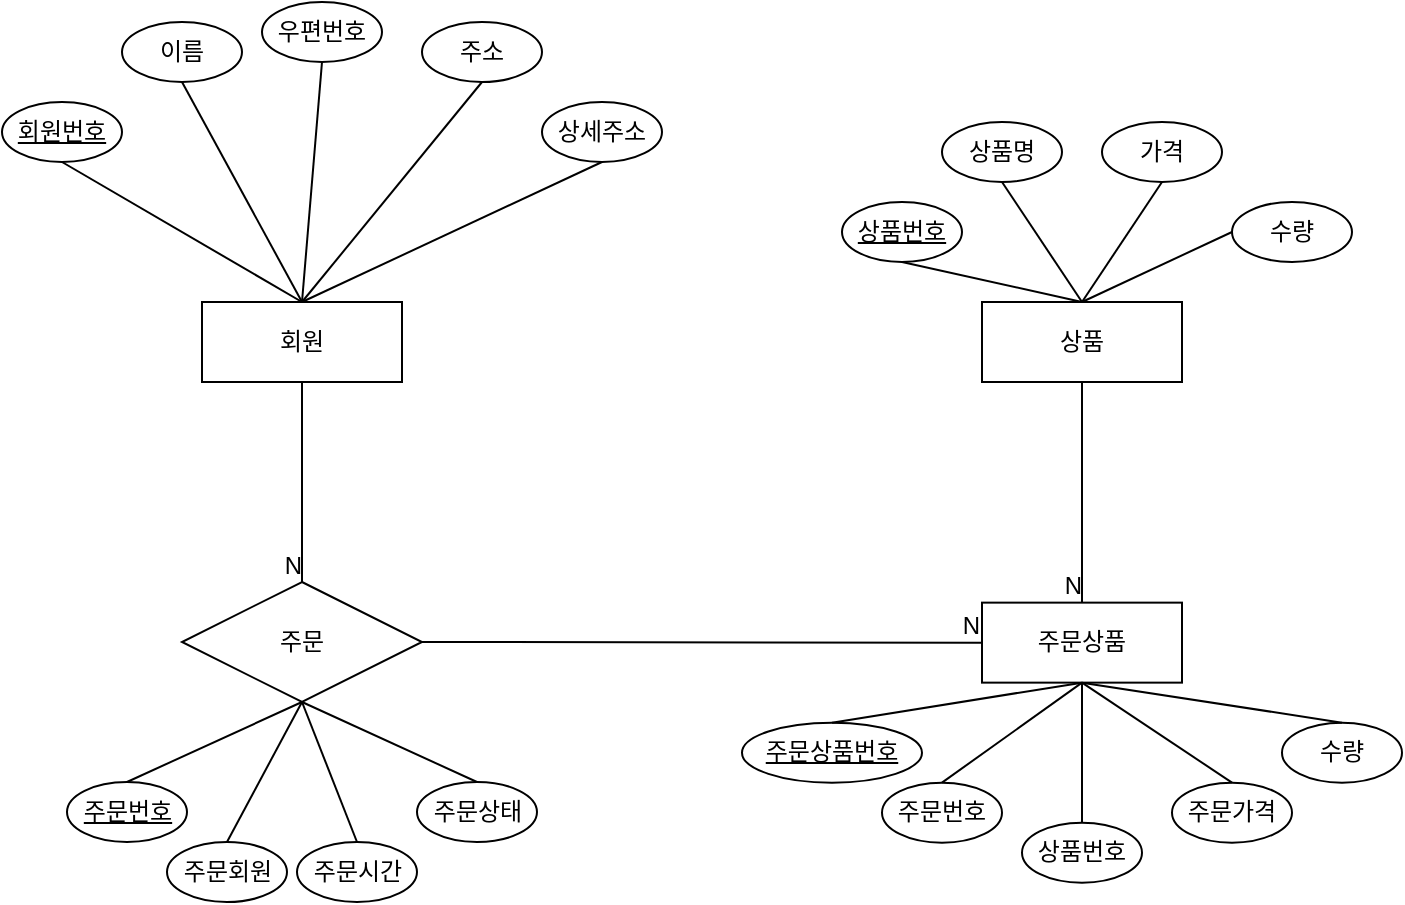 <mxfile>
    <diagram id="SH-oLWtANAvPL6EuLL-z" name="개념적 설계">
        <mxGraphModel dx="730" dy="625" grid="1" gridSize="10" guides="1" tooltips="1" connect="1" arrows="1" fold="1" page="1" pageScale="1" pageWidth="850" pageHeight="1100" math="0" shadow="0">
            <root>
                <mxCell id="0"/>
                <mxCell id="1" parent="0"/>
                <mxCell id="2" value="상품" style="whiteSpace=wrap;html=1;align=center;" vertex="1" parent="1">
                    <mxGeometry x="510" y="220" width="100" height="40" as="geometry"/>
                </mxCell>
                <mxCell id="3" value="회원" style="whiteSpace=wrap;html=1;align=center;" vertex="1" parent="1">
                    <mxGeometry x="120" y="220" width="100" height="40" as="geometry"/>
                </mxCell>
                <mxCell id="4" value="회원번호" style="ellipse;whiteSpace=wrap;html=1;align=center;fontStyle=4;" vertex="1" parent="1">
                    <mxGeometry x="20" y="120" width="60" height="30" as="geometry"/>
                </mxCell>
                <mxCell id="5" value="" style="endArrow=none;html=1;rounded=0;exitX=0.5;exitY=1;exitDx=0;exitDy=0;entryX=0.5;entryY=0;entryDx=0;entryDy=0;" edge="1" parent="1" source="4" target="3">
                    <mxGeometry relative="1" as="geometry">
                        <mxPoint x="290" y="520" as="sourcePoint"/>
                        <mxPoint x="450" y="520" as="targetPoint"/>
                    </mxGeometry>
                </mxCell>
                <mxCell id="9" value="우편번호" style="ellipse;whiteSpace=wrap;html=1;align=center;" vertex="1" parent="1">
                    <mxGeometry x="150" y="70" width="60" height="30" as="geometry"/>
                </mxCell>
                <mxCell id="10" value="이름" style="ellipse;whiteSpace=wrap;html=1;align=center;" vertex="1" parent="1">
                    <mxGeometry x="80" y="80" width="60" height="30" as="geometry"/>
                </mxCell>
                <mxCell id="11" value="주소" style="ellipse;whiteSpace=wrap;html=1;align=center;" vertex="1" parent="1">
                    <mxGeometry x="230" y="80" width="60" height="30" as="geometry"/>
                </mxCell>
                <mxCell id="13" style="edgeStyle=none;html=1;exitX=0.5;exitY=0;exitDx=0;exitDy=0;exitPerimeter=0;entryX=0.5;entryY=0;entryDx=0;entryDy=0;" edge="1" parent="1" source="12" target="12">
                    <mxGeometry relative="1" as="geometry">
                        <mxPoint x="270" y="310" as="targetPoint"/>
                    </mxGeometry>
                </mxCell>
                <mxCell id="12" value="상세주소" style="ellipse;whiteSpace=wrap;html=1;align=center;" vertex="1" parent="1">
                    <mxGeometry x="290" y="120" width="60" height="30" as="geometry"/>
                </mxCell>
                <mxCell id="14" value="" style="endArrow=none;html=1;rounded=0;exitX=0.5;exitY=1;exitDx=0;exitDy=0;entryX=0.5;entryY=0;entryDx=0;entryDy=0;" edge="1" parent="1" source="9" target="3">
                    <mxGeometry relative="1" as="geometry">
                        <mxPoint x="100" y="410" as="sourcePoint"/>
                        <mxPoint x="260" y="410" as="targetPoint"/>
                    </mxGeometry>
                </mxCell>
                <mxCell id="15" value="" style="endArrow=none;html=1;rounded=0;exitX=0.5;exitY=1;exitDx=0;exitDy=0;entryX=0.5;entryY=0;entryDx=0;entryDy=0;" edge="1" parent="1" source="11" target="3">
                    <mxGeometry relative="1" as="geometry">
                        <mxPoint x="110" y="420" as="sourcePoint"/>
                        <mxPoint x="270" y="420" as="targetPoint"/>
                    </mxGeometry>
                </mxCell>
                <mxCell id="16" value="" style="endArrow=none;html=1;rounded=0;exitX=0.5;exitY=1;exitDx=0;exitDy=0;entryX=0.5;entryY=0;entryDx=0;entryDy=0;" edge="1" parent="1" source="12" target="3">
                    <mxGeometry relative="1" as="geometry">
                        <mxPoint x="120" y="430" as="sourcePoint"/>
                        <mxPoint x="180" y="280" as="targetPoint"/>
                    </mxGeometry>
                </mxCell>
                <mxCell id="17" value="" style="endArrow=none;html=1;rounded=0;exitX=0.5;exitY=1;exitDx=0;exitDy=0;entryX=0.5;entryY=0;entryDx=0;entryDy=0;" edge="1" parent="1" source="10" target="3">
                    <mxGeometry relative="1" as="geometry">
                        <mxPoint x="130" y="440" as="sourcePoint"/>
                        <mxPoint x="290" y="440" as="targetPoint"/>
                    </mxGeometry>
                </mxCell>
                <mxCell id="18" value="상품번호" style="ellipse;whiteSpace=wrap;html=1;align=center;fontStyle=4;" vertex="1" parent="1">
                    <mxGeometry x="440" y="170" width="60" height="30" as="geometry"/>
                </mxCell>
                <mxCell id="19" value="상품명" style="ellipse;whiteSpace=wrap;html=1;align=center;" vertex="1" parent="1">
                    <mxGeometry x="490" y="130" width="60" height="30" as="geometry"/>
                </mxCell>
                <mxCell id="20" value="가격" style="ellipse;whiteSpace=wrap;html=1;align=center;" vertex="1" parent="1">
                    <mxGeometry x="570" y="130" width="60" height="30" as="geometry"/>
                </mxCell>
                <mxCell id="21" value="수량" style="ellipse;whiteSpace=wrap;html=1;align=center;" vertex="1" parent="1">
                    <mxGeometry x="635" y="170" width="60" height="30" as="geometry"/>
                </mxCell>
                <mxCell id="23" value="" style="endArrow=none;html=1;rounded=0;exitX=0.5;exitY=1;exitDx=0;exitDy=0;entryX=0.5;entryY=0;entryDx=0;entryDy=0;" edge="1" parent="1" source="18" target="2">
                    <mxGeometry relative="1" as="geometry">
                        <mxPoint x="355" y="410" as="sourcePoint"/>
                        <mxPoint x="540" y="200" as="targetPoint"/>
                    </mxGeometry>
                </mxCell>
                <mxCell id="24" value="" style="endArrow=none;html=1;rounded=0;exitX=0.5;exitY=1;exitDx=0;exitDy=0;entryX=0.5;entryY=0;entryDx=0;entryDy=0;" edge="1" parent="1" source="19" target="2">
                    <mxGeometry relative="1" as="geometry">
                        <mxPoint x="365" y="420" as="sourcePoint"/>
                        <mxPoint x="540" y="200" as="targetPoint"/>
                    </mxGeometry>
                </mxCell>
                <mxCell id="25" value="" style="endArrow=none;html=1;rounded=0;exitX=0.5;exitY=1;exitDx=0;exitDy=0;entryX=0.5;entryY=0;entryDx=0;entryDy=0;" edge="1" parent="1" source="20" target="2">
                    <mxGeometry relative="1" as="geometry">
                        <mxPoint x="375" y="430" as="sourcePoint"/>
                        <mxPoint x="540" y="200" as="targetPoint"/>
                    </mxGeometry>
                </mxCell>
                <mxCell id="26" value="" style="endArrow=none;html=1;rounded=0;exitX=0;exitY=0.5;exitDx=0;exitDy=0;entryX=0.5;entryY=0;entryDx=0;entryDy=0;" edge="1" parent="1" source="21" target="2">
                    <mxGeometry relative="1" as="geometry">
                        <mxPoint x="715" y="190" as="sourcePoint"/>
                        <mxPoint x="540" y="200" as="targetPoint"/>
                    </mxGeometry>
                </mxCell>
                <mxCell id="27" value="주문" style="shape=rhombus;perimeter=rhombusPerimeter;whiteSpace=wrap;html=1;align=center;" vertex="1" parent="1">
                    <mxGeometry x="110" y="360" width="120" height="60" as="geometry"/>
                </mxCell>
                <mxCell id="28" value="주문상품" style="whiteSpace=wrap;html=1;align=center;" vertex="1" parent="1">
                    <mxGeometry x="510" y="370.32" width="100" height="40" as="geometry"/>
                </mxCell>
                <mxCell id="29" value="주문상품번호" style="ellipse;whiteSpace=wrap;html=1;align=center;fontStyle=4;" vertex="1" parent="1">
                    <mxGeometry x="390" y="430.32" width="90" height="30" as="geometry"/>
                </mxCell>
                <mxCell id="31" value="주문가격" style="ellipse;whiteSpace=wrap;html=1;align=center;" vertex="1" parent="1">
                    <mxGeometry x="605" y="460.32" width="60" height="30" as="geometry"/>
                </mxCell>
                <mxCell id="32" value="수량" style="ellipse;whiteSpace=wrap;html=1;align=center;" vertex="1" parent="1">
                    <mxGeometry x="660" y="430.32" width="60" height="30" as="geometry"/>
                </mxCell>
                <mxCell id="33" value="상품번호" style="ellipse;whiteSpace=wrap;html=1;align=center;" vertex="1" parent="1">
                    <mxGeometry x="530" y="480.32" width="60" height="30" as="geometry"/>
                </mxCell>
                <mxCell id="34" value="주문번호" style="ellipse;whiteSpace=wrap;html=1;align=center;" vertex="1" parent="1">
                    <mxGeometry x="460" y="460.32" width="60" height="30" as="geometry"/>
                </mxCell>
                <mxCell id="35" value="" style="endArrow=none;html=1;rounded=0;exitX=0.5;exitY=0;exitDx=0;exitDy=0;entryX=0.5;entryY=1;entryDx=0;entryDy=0;" edge="1" parent="1" source="32" target="28">
                    <mxGeometry relative="1" as="geometry">
                        <mxPoint x="400" y="300.32" as="sourcePoint"/>
                        <mxPoint x="560" y="300.32" as="targetPoint"/>
                    </mxGeometry>
                </mxCell>
                <mxCell id="36" value="" style="endArrow=none;html=1;rounded=0;exitX=0.5;exitY=0;exitDx=0;exitDy=0;entryX=0.5;entryY=1;entryDx=0;entryDy=0;" edge="1" parent="1" source="31" target="28">
                    <mxGeometry relative="1" as="geometry">
                        <mxPoint x="410" y="310.32" as="sourcePoint"/>
                        <mxPoint x="570" y="310.32" as="targetPoint"/>
                    </mxGeometry>
                </mxCell>
                <mxCell id="37" value="" style="endArrow=none;html=1;rounded=0;exitX=0.5;exitY=0;exitDx=0;exitDy=0;entryX=0.5;entryY=1;entryDx=0;entryDy=0;" edge="1" parent="1" source="34" target="28">
                    <mxGeometry relative="1" as="geometry">
                        <mxPoint x="420" y="320.32" as="sourcePoint"/>
                        <mxPoint x="580" y="320.32" as="targetPoint"/>
                    </mxGeometry>
                </mxCell>
                <mxCell id="38" value="" style="endArrow=none;html=1;rounded=0;exitX=0.5;exitY=0;exitDx=0;exitDy=0;entryX=0.5;entryY=1;entryDx=0;entryDy=0;" edge="1" parent="1" source="29" target="28">
                    <mxGeometry relative="1" as="geometry">
                        <mxPoint x="430" y="330.32" as="sourcePoint"/>
                        <mxPoint x="590" y="330.32" as="targetPoint"/>
                    </mxGeometry>
                </mxCell>
                <mxCell id="39" value="" style="endArrow=none;html=1;rounded=0;exitX=0.5;exitY=1;exitDx=0;exitDy=0;entryX=0.5;entryY=0;entryDx=0;entryDy=0;" edge="1" parent="1" source="28" target="33">
                    <mxGeometry relative="1" as="geometry">
                        <mxPoint x="440" y="340.32" as="sourcePoint"/>
                        <mxPoint x="600" y="340.32" as="targetPoint"/>
                    </mxGeometry>
                </mxCell>
                <mxCell id="44" value="" style="endArrow=none;html=1;rounded=0;entryX=0.5;entryY=0;entryDx=0;entryDy=0;exitX=0.5;exitY=1;exitDx=0;exitDy=0;" edge="1" parent="1" source="2" target="28">
                    <mxGeometry relative="1" as="geometry">
                        <mxPoint x="500" y="230" as="sourcePoint"/>
                        <mxPoint x="480" y="300" as="targetPoint"/>
                    </mxGeometry>
                </mxCell>
                <mxCell id="45" value="N" style="resizable=0;html=1;align=right;verticalAlign=bottom;" connectable="0" vertex="1" parent="44">
                    <mxGeometry x="1" relative="1" as="geometry">
                        <mxPoint as="offset"/>
                    </mxGeometry>
                </mxCell>
                <mxCell id="46" value="" style="endArrow=none;html=1;rounded=0;exitX=0.5;exitY=1;exitDx=0;exitDy=0;entryX=0.5;entryY=0;entryDx=0;entryDy=0;" edge="1" parent="1" source="3" target="27">
                    <mxGeometry relative="1" as="geometry">
                        <mxPoint x="280" y="300" as="sourcePoint"/>
                        <mxPoint x="440" y="300" as="targetPoint"/>
                    </mxGeometry>
                </mxCell>
                <mxCell id="47" value="N" style="resizable=0;html=1;align=right;verticalAlign=bottom;" connectable="0" vertex="1" parent="46">
                    <mxGeometry x="1" relative="1" as="geometry"/>
                </mxCell>
                <mxCell id="48" value="" style="endArrow=none;html=1;rounded=0;exitX=1;exitY=0.5;exitDx=0;exitDy=0;entryX=0;entryY=0.5;entryDx=0;entryDy=0;" edge="1" parent="1" source="27" target="28">
                    <mxGeometry relative="1" as="geometry">
                        <mxPoint x="280" y="300" as="sourcePoint"/>
                        <mxPoint x="440" y="300" as="targetPoint"/>
                    </mxGeometry>
                </mxCell>
                <mxCell id="49" value="N" style="resizable=0;html=1;align=right;verticalAlign=bottom;" connectable="0" vertex="1" parent="48">
                    <mxGeometry x="1" relative="1" as="geometry"/>
                </mxCell>
                <mxCell id="50" value="주문번호" style="ellipse;whiteSpace=wrap;html=1;align=center;fontStyle=4;" vertex="1" parent="1">
                    <mxGeometry x="52.5" y="460" width="60" height="30" as="geometry"/>
                </mxCell>
                <mxCell id="51" value="주문회원" style="ellipse;whiteSpace=wrap;html=1;align=center;" vertex="1" parent="1">
                    <mxGeometry x="102.5" y="490" width="60" height="30" as="geometry"/>
                </mxCell>
                <mxCell id="52" value="주문상태" style="ellipse;whiteSpace=wrap;html=1;align=center;" vertex="1" parent="1">
                    <mxGeometry x="227.5" y="460" width="60" height="30" as="geometry"/>
                </mxCell>
                <mxCell id="53" value="주문시간" style="ellipse;whiteSpace=wrap;html=1;align=center;" vertex="1" parent="1">
                    <mxGeometry x="167.5" y="490" width="60" height="30" as="geometry"/>
                </mxCell>
                <mxCell id="54" value="" style="endArrow=none;html=1;rounded=0;exitX=0.5;exitY=0;exitDx=0;exitDy=0;entryX=0.5;entryY=1;entryDx=0;entryDy=0;" edge="1" parent="1" source="50" target="27">
                    <mxGeometry relative="1" as="geometry">
                        <mxPoint x="20" y="410" as="sourcePoint"/>
                        <mxPoint x="180" y="410" as="targetPoint"/>
                    </mxGeometry>
                </mxCell>
                <mxCell id="55" value="" style="endArrow=none;html=1;rounded=0;exitX=0.5;exitY=0;exitDx=0;exitDy=0;entryX=0.5;entryY=1;entryDx=0;entryDy=0;" edge="1" parent="1" source="51" target="27">
                    <mxGeometry relative="1" as="geometry">
                        <mxPoint x="30" y="420" as="sourcePoint"/>
                        <mxPoint x="190" y="420" as="targetPoint"/>
                    </mxGeometry>
                </mxCell>
                <mxCell id="56" value="" style="endArrow=none;html=1;rounded=0;exitX=0.5;exitY=0;exitDx=0;exitDy=0;entryX=0.5;entryY=1;entryDx=0;entryDy=0;" edge="1" parent="1" source="53" target="27">
                    <mxGeometry relative="1" as="geometry">
                        <mxPoint x="40" y="430" as="sourcePoint"/>
                        <mxPoint x="200" y="430" as="targetPoint"/>
                    </mxGeometry>
                </mxCell>
                <mxCell id="57" value="" style="endArrow=none;html=1;rounded=0;exitX=0.5;exitY=0;exitDx=0;exitDy=0;entryX=0.5;entryY=1;entryDx=0;entryDy=0;" edge="1" parent="1" source="52" target="27">
                    <mxGeometry relative="1" as="geometry">
                        <mxPoint x="50" y="440" as="sourcePoint"/>
                        <mxPoint x="210" y="440" as="targetPoint"/>
                    </mxGeometry>
                </mxCell>
            </root>
        </mxGraphModel>
    </diagram>
    <diagram id="p8UtLoMXl50LW5CKFdq5" name="논리적 설계">
        <mxGraphModel dx="730" dy="625" grid="1" gridSize="10" guides="1" tooltips="1" connect="1" arrows="1" fold="1" page="1" pageScale="1" pageWidth="850" pageHeight="1100" math="0" shadow="0">
            <root>
                <mxCell id="0"/>
                <mxCell id="1" parent="0"/>
                <mxCell id="zC8h3r3PFrxerXZhN_h5-1" value="회원" style="shape=table;startSize=30;container=1;collapsible=1;childLayout=tableLayout;fixedRows=1;rowLines=0;fontStyle=1;align=center;resizeLast=1;" vertex="1" parent="1">
                    <mxGeometry x="40" y="60" width="180" height="180" as="geometry"/>
                </mxCell>
                <mxCell id="zC8h3r3PFrxerXZhN_h5-2" value="" style="shape=tableRow;horizontal=0;startSize=0;swimlaneHead=0;swimlaneBody=0;fillColor=none;collapsible=0;dropTarget=0;points=[[0,0.5],[1,0.5]];portConstraint=eastwest;top=0;left=0;right=0;bottom=0;" vertex="1" parent="zC8h3r3PFrxerXZhN_h5-1">
                    <mxGeometry y="30" width="180" height="30" as="geometry"/>
                </mxCell>
                <mxCell id="zC8h3r3PFrxerXZhN_h5-3" value="PK" style="shape=partialRectangle;connectable=0;fillColor=none;top=0;left=0;bottom=0;right=0;fontStyle=1;overflow=hidden;" vertex="1" parent="zC8h3r3PFrxerXZhN_h5-2">
                    <mxGeometry width="60" height="30" as="geometry">
                        <mxRectangle width="60" height="30" as="alternateBounds"/>
                    </mxGeometry>
                </mxCell>
                <mxCell id="zC8h3r3PFrxerXZhN_h5-4" value="회원번호" style="shape=partialRectangle;connectable=0;fillColor=none;top=0;left=0;bottom=0;right=0;align=left;spacingLeft=6;fontStyle=5;overflow=hidden;" vertex="1" parent="zC8h3r3PFrxerXZhN_h5-2">
                    <mxGeometry x="60" width="120" height="30" as="geometry">
                        <mxRectangle width="120" height="30" as="alternateBounds"/>
                    </mxGeometry>
                </mxCell>
                <mxCell id="zC8h3r3PFrxerXZhN_h5-8" value="" style="shape=tableRow;horizontal=0;startSize=0;swimlaneHead=0;swimlaneBody=0;fillColor=none;collapsible=0;dropTarget=0;points=[[0,0.5],[1,0.5]];portConstraint=eastwest;top=0;left=0;right=0;bottom=0;" vertex="1" parent="zC8h3r3PFrxerXZhN_h5-1">
                    <mxGeometry y="60" width="180" height="30" as="geometry"/>
                </mxCell>
                <mxCell id="zC8h3r3PFrxerXZhN_h5-9" value="" style="shape=partialRectangle;connectable=0;fillColor=none;top=0;left=0;bottom=0;right=0;editable=1;overflow=hidden;" vertex="1" parent="zC8h3r3PFrxerXZhN_h5-8">
                    <mxGeometry width="60" height="30" as="geometry">
                        <mxRectangle width="60" height="30" as="alternateBounds"/>
                    </mxGeometry>
                </mxCell>
                <mxCell id="zC8h3r3PFrxerXZhN_h5-10" value="이름" style="shape=partialRectangle;connectable=0;fillColor=none;top=0;left=0;bottom=0;right=0;align=left;spacingLeft=6;overflow=hidden;" vertex="1" parent="zC8h3r3PFrxerXZhN_h5-8">
                    <mxGeometry x="60" width="120" height="30" as="geometry">
                        <mxRectangle width="120" height="30" as="alternateBounds"/>
                    </mxGeometry>
                </mxCell>
                <mxCell id="zC8h3r3PFrxerXZhN_h5-11" value="" style="shape=tableRow;horizontal=0;startSize=0;swimlaneHead=0;swimlaneBody=0;fillColor=none;collapsible=0;dropTarget=0;points=[[0,0.5],[1,0.5]];portConstraint=eastwest;top=0;left=0;right=0;bottom=0;" vertex="1" parent="zC8h3r3PFrxerXZhN_h5-1">
                    <mxGeometry y="90" width="180" height="30" as="geometry"/>
                </mxCell>
                <mxCell id="zC8h3r3PFrxerXZhN_h5-12" value="" style="shape=partialRectangle;connectable=0;fillColor=none;top=0;left=0;bottom=0;right=0;editable=1;overflow=hidden;" vertex="1" parent="zC8h3r3PFrxerXZhN_h5-11">
                    <mxGeometry width="60" height="30" as="geometry">
                        <mxRectangle width="60" height="30" as="alternateBounds"/>
                    </mxGeometry>
                </mxCell>
                <mxCell id="zC8h3r3PFrxerXZhN_h5-13" value="우편번호" style="shape=partialRectangle;connectable=0;fillColor=none;top=0;left=0;bottom=0;right=0;align=left;spacingLeft=6;overflow=hidden;" vertex="1" parent="zC8h3r3PFrxerXZhN_h5-11">
                    <mxGeometry x="60" width="120" height="30" as="geometry">
                        <mxRectangle width="120" height="30" as="alternateBounds"/>
                    </mxGeometry>
                </mxCell>
                <mxCell id="zC8h3r3PFrxerXZhN_h5-14" value="" style="shape=tableRow;horizontal=0;startSize=0;swimlaneHead=0;swimlaneBody=0;fillColor=none;collapsible=0;dropTarget=0;points=[[0,0.5],[1,0.5]];portConstraint=eastwest;top=0;left=0;right=0;bottom=0;" vertex="1" parent="zC8h3r3PFrxerXZhN_h5-1">
                    <mxGeometry y="120" width="180" height="30" as="geometry"/>
                </mxCell>
                <mxCell id="zC8h3r3PFrxerXZhN_h5-15" value="" style="shape=partialRectangle;connectable=0;fillColor=none;top=0;left=0;bottom=0;right=0;editable=1;overflow=hidden;" vertex="1" parent="zC8h3r3PFrxerXZhN_h5-14">
                    <mxGeometry width="60" height="30" as="geometry">
                        <mxRectangle width="60" height="30" as="alternateBounds"/>
                    </mxGeometry>
                </mxCell>
                <mxCell id="zC8h3r3PFrxerXZhN_h5-16" value="주소" style="shape=partialRectangle;connectable=0;fillColor=none;top=0;left=0;bottom=0;right=0;align=left;spacingLeft=6;overflow=hidden;" vertex="1" parent="zC8h3r3PFrxerXZhN_h5-14">
                    <mxGeometry x="60" width="120" height="30" as="geometry">
                        <mxRectangle width="120" height="30" as="alternateBounds"/>
                    </mxGeometry>
                </mxCell>
                <mxCell id="zC8h3r3PFrxerXZhN_h5-17" value="" style="shape=tableRow;horizontal=0;startSize=0;swimlaneHead=0;swimlaneBody=0;fillColor=none;collapsible=0;dropTarget=0;points=[[0,0.5],[1,0.5]];portConstraint=eastwest;top=0;left=0;right=0;bottom=0;" vertex="1" parent="zC8h3r3PFrxerXZhN_h5-1">
                    <mxGeometry y="150" width="180" height="30" as="geometry"/>
                </mxCell>
                <mxCell id="zC8h3r3PFrxerXZhN_h5-18" value="" style="shape=partialRectangle;connectable=0;fillColor=none;top=0;left=0;bottom=0;right=0;editable=1;overflow=hidden;" vertex="1" parent="zC8h3r3PFrxerXZhN_h5-17">
                    <mxGeometry width="60" height="30" as="geometry">
                        <mxRectangle width="60" height="30" as="alternateBounds"/>
                    </mxGeometry>
                </mxCell>
                <mxCell id="zC8h3r3PFrxerXZhN_h5-19" value="상세주소" style="shape=partialRectangle;connectable=0;fillColor=none;top=0;left=0;bottom=0;right=0;align=left;spacingLeft=6;overflow=hidden;" vertex="1" parent="zC8h3r3PFrxerXZhN_h5-17">
                    <mxGeometry x="60" width="120" height="30" as="geometry">
                        <mxRectangle width="120" height="30" as="alternateBounds"/>
                    </mxGeometry>
                </mxCell>
                <mxCell id="zC8h3r3PFrxerXZhN_h5-33" value="주문" style="shape=table;startSize=30;container=1;collapsible=1;childLayout=tableLayout;fixedRows=1;rowLines=0;fontStyle=1;align=center;resizeLast=1;" vertex="1" parent="1">
                    <mxGeometry x="300" y="60" width="180" height="150" as="geometry"/>
                </mxCell>
                <mxCell id="zC8h3r3PFrxerXZhN_h5-34" value="" style="shape=tableRow;horizontal=0;startSize=0;swimlaneHead=0;swimlaneBody=0;fillColor=none;collapsible=0;dropTarget=0;points=[[0,0.5],[1,0.5]];portConstraint=eastwest;top=0;left=0;right=0;bottom=0;strokeColor=#000000;shadow=0;" vertex="1" parent="zC8h3r3PFrxerXZhN_h5-33">
                    <mxGeometry y="30" width="180" height="30" as="geometry"/>
                </mxCell>
                <mxCell id="zC8h3r3PFrxerXZhN_h5-35" value="PK" style="shape=partialRectangle;connectable=0;fillColor=none;top=0;left=0;bottom=0;right=0;fontStyle=1;overflow=hidden;" vertex="1" parent="zC8h3r3PFrxerXZhN_h5-34">
                    <mxGeometry width="60" height="30" as="geometry">
                        <mxRectangle width="60" height="30" as="alternateBounds"/>
                    </mxGeometry>
                </mxCell>
                <mxCell id="zC8h3r3PFrxerXZhN_h5-36" value="주문번호" style="shape=partialRectangle;connectable=0;fillColor=none;top=0;left=0;bottom=0;right=0;align=left;spacingLeft=6;fontStyle=5;overflow=hidden;" vertex="1" parent="zC8h3r3PFrxerXZhN_h5-34">
                    <mxGeometry x="60" width="120" height="30" as="geometry">
                        <mxRectangle width="120" height="30" as="alternateBounds"/>
                    </mxGeometry>
                </mxCell>
                <mxCell id="zC8h3r3PFrxerXZhN_h5-37" value="" style="shape=tableRow;horizontal=0;startSize=0;swimlaneHead=0;swimlaneBody=0;fillColor=none;collapsible=0;dropTarget=0;points=[[0,0.5],[1,0.5]];portConstraint=eastwest;top=0;left=0;right=0;bottom=1;" vertex="1" parent="zC8h3r3PFrxerXZhN_h5-33">
                    <mxGeometry y="60" width="180" height="30" as="geometry"/>
                </mxCell>
                <mxCell id="zC8h3r3PFrxerXZhN_h5-38" value="FK" style="shape=partialRectangle;connectable=0;fillColor=none;top=0;left=0;bottom=0;right=0;fontStyle=1;overflow=hidden;" vertex="1" parent="zC8h3r3PFrxerXZhN_h5-37">
                    <mxGeometry width="60" height="30" as="geometry">
                        <mxRectangle width="60" height="30" as="alternateBounds"/>
                    </mxGeometry>
                </mxCell>
                <mxCell id="zC8h3r3PFrxerXZhN_h5-39" value="회원번호" style="shape=partialRectangle;connectable=0;fillColor=none;top=0;left=0;bottom=0;right=0;align=left;spacingLeft=6;fontStyle=5;overflow=hidden;" vertex="1" parent="zC8h3r3PFrxerXZhN_h5-37">
                    <mxGeometry x="60" width="120" height="30" as="geometry">
                        <mxRectangle width="120" height="30" as="alternateBounds"/>
                    </mxGeometry>
                </mxCell>
                <mxCell id="zC8h3r3PFrxerXZhN_h5-40" value="" style="shape=tableRow;horizontal=0;startSize=0;swimlaneHead=0;swimlaneBody=0;fillColor=none;collapsible=0;dropTarget=0;points=[[0,0.5],[1,0.5]];portConstraint=eastwest;top=0;left=0;right=0;bottom=0;" vertex="1" parent="zC8h3r3PFrxerXZhN_h5-33">
                    <mxGeometry y="90" width="180" height="30" as="geometry"/>
                </mxCell>
                <mxCell id="zC8h3r3PFrxerXZhN_h5-41" value="" style="shape=partialRectangle;connectable=0;fillColor=none;top=0;left=0;bottom=0;right=0;editable=1;overflow=hidden;" vertex="1" parent="zC8h3r3PFrxerXZhN_h5-40">
                    <mxGeometry width="60" height="30" as="geometry">
                        <mxRectangle width="60" height="30" as="alternateBounds"/>
                    </mxGeometry>
                </mxCell>
                <mxCell id="zC8h3r3PFrxerXZhN_h5-42" value="주문시간" style="shape=partialRectangle;connectable=0;fillColor=none;top=0;left=0;bottom=0;right=0;align=left;spacingLeft=6;overflow=hidden;" vertex="1" parent="zC8h3r3PFrxerXZhN_h5-40">
                    <mxGeometry x="60" width="120" height="30" as="geometry">
                        <mxRectangle width="120" height="30" as="alternateBounds"/>
                    </mxGeometry>
                </mxCell>
                <mxCell id="zC8h3r3PFrxerXZhN_h5-43" value="" style="shape=tableRow;horizontal=0;startSize=0;swimlaneHead=0;swimlaneBody=0;fillColor=none;collapsible=0;dropTarget=0;points=[[0,0.5],[1,0.5]];portConstraint=eastwest;top=0;left=0;right=0;bottom=0;" vertex="1" parent="zC8h3r3PFrxerXZhN_h5-33">
                    <mxGeometry y="120" width="180" height="30" as="geometry"/>
                </mxCell>
                <mxCell id="zC8h3r3PFrxerXZhN_h5-44" value="" style="shape=partialRectangle;connectable=0;fillColor=none;top=0;left=0;bottom=0;right=0;editable=1;overflow=hidden;" vertex="1" parent="zC8h3r3PFrxerXZhN_h5-43">
                    <mxGeometry width="60" height="30" as="geometry">
                        <mxRectangle width="60" height="30" as="alternateBounds"/>
                    </mxGeometry>
                </mxCell>
                <mxCell id="zC8h3r3PFrxerXZhN_h5-45" value="주문상태" style="shape=partialRectangle;connectable=0;fillColor=none;top=0;left=0;bottom=0;right=0;align=left;spacingLeft=6;overflow=hidden;" vertex="1" parent="zC8h3r3PFrxerXZhN_h5-43">
                    <mxGeometry x="60" width="120" height="30" as="geometry">
                        <mxRectangle width="120" height="30" as="alternateBounds"/>
                    </mxGeometry>
                </mxCell>
                <mxCell id="zC8h3r3PFrxerXZhN_h5-46" value="주문상품" style="shape=table;startSize=30;container=1;collapsible=1;childLayout=tableLayout;fixedRows=1;rowLines=0;fontStyle=1;align=center;resizeLast=1;" vertex="1" parent="1">
                    <mxGeometry x="560" y="60" width="180" height="180" as="geometry"/>
                </mxCell>
                <mxCell id="zC8h3r3PFrxerXZhN_h5-47" value="" style="shape=tableRow;horizontal=0;startSize=0;swimlaneHead=0;swimlaneBody=0;fillColor=none;collapsible=0;dropTarget=0;points=[[0,0.5],[1,0.5]];portConstraint=eastwest;top=0;left=0;right=0;bottom=0;" vertex="1" parent="zC8h3r3PFrxerXZhN_h5-46">
                    <mxGeometry y="30" width="180" height="30" as="geometry"/>
                </mxCell>
                <mxCell id="zC8h3r3PFrxerXZhN_h5-48" value="PK" style="shape=partialRectangle;connectable=0;fillColor=none;top=0;left=0;bottom=0;right=0;fontStyle=1;overflow=hidden;" vertex="1" parent="zC8h3r3PFrxerXZhN_h5-47">
                    <mxGeometry width="60" height="30" as="geometry">
                        <mxRectangle width="60" height="30" as="alternateBounds"/>
                    </mxGeometry>
                </mxCell>
                <mxCell id="zC8h3r3PFrxerXZhN_h5-49" value="주문상품번호" style="shape=partialRectangle;connectable=0;fillColor=none;top=0;left=0;bottom=0;right=0;align=left;spacingLeft=6;fontStyle=5;overflow=hidden;" vertex="1" parent="zC8h3r3PFrxerXZhN_h5-47">
                    <mxGeometry x="60" width="120" height="30" as="geometry">
                        <mxRectangle width="120" height="30" as="alternateBounds"/>
                    </mxGeometry>
                </mxCell>
                <mxCell id="zC8h3r3PFrxerXZhN_h5-59" value="" style="shape=tableRow;horizontal=0;startSize=0;swimlaneHead=0;swimlaneBody=0;fillColor=none;collapsible=0;dropTarget=0;points=[[0,0.5],[1,0.5]];portConstraint=eastwest;top=0;left=0;right=0;bottom=1;strokeColor=#FFFFFF;" vertex="1" parent="zC8h3r3PFrxerXZhN_h5-46">
                    <mxGeometry y="60" width="180" height="30" as="geometry"/>
                </mxCell>
                <mxCell id="zC8h3r3PFrxerXZhN_h5-60" value="FK" style="shape=partialRectangle;connectable=0;fillColor=none;top=0;left=0;bottom=0;right=0;fontStyle=1;overflow=hidden;" vertex="1" parent="zC8h3r3PFrxerXZhN_h5-59">
                    <mxGeometry width="60" height="30" as="geometry">
                        <mxRectangle width="60" height="30" as="alternateBounds"/>
                    </mxGeometry>
                </mxCell>
                <mxCell id="zC8h3r3PFrxerXZhN_h5-61" value="주문번호" style="shape=partialRectangle;connectable=0;fillColor=none;top=0;left=0;bottom=0;right=0;align=left;spacingLeft=6;fontStyle=5;overflow=hidden;" vertex="1" parent="zC8h3r3PFrxerXZhN_h5-59">
                    <mxGeometry x="60" width="120" height="30" as="geometry">
                        <mxRectangle width="120" height="30" as="alternateBounds"/>
                    </mxGeometry>
                </mxCell>
                <mxCell id="zC8h3r3PFrxerXZhN_h5-50" value="" style="shape=tableRow;horizontal=0;startSize=0;swimlaneHead=0;swimlaneBody=0;fillColor=none;collapsible=0;dropTarget=0;points=[[0,0.5],[1,0.5]];portConstraint=eastwest;top=0;left=0;right=0;bottom=1;" vertex="1" parent="zC8h3r3PFrxerXZhN_h5-46">
                    <mxGeometry y="90" width="180" height="30" as="geometry"/>
                </mxCell>
                <mxCell id="zC8h3r3PFrxerXZhN_h5-51" value="FK" style="shape=partialRectangle;connectable=0;fillColor=none;top=0;left=0;bottom=0;right=0;fontStyle=1;overflow=hidden;" vertex="1" parent="zC8h3r3PFrxerXZhN_h5-50">
                    <mxGeometry width="60" height="30" as="geometry">
                        <mxRectangle width="60" height="30" as="alternateBounds"/>
                    </mxGeometry>
                </mxCell>
                <mxCell id="zC8h3r3PFrxerXZhN_h5-52" value="상품번호" style="shape=partialRectangle;connectable=0;fillColor=none;top=0;left=0;bottom=0;right=0;align=left;spacingLeft=6;fontStyle=5;overflow=hidden;" vertex="1" parent="zC8h3r3PFrxerXZhN_h5-50">
                    <mxGeometry x="60" width="120" height="30" as="geometry">
                        <mxRectangle width="120" height="30" as="alternateBounds"/>
                    </mxGeometry>
                </mxCell>
                <mxCell id="zC8h3r3PFrxerXZhN_h5-53" value="" style="shape=tableRow;horizontal=0;startSize=0;swimlaneHead=0;swimlaneBody=0;fillColor=none;collapsible=0;dropTarget=0;points=[[0,0.5],[1,0.5]];portConstraint=eastwest;top=0;left=0;right=0;bottom=0;" vertex="1" parent="zC8h3r3PFrxerXZhN_h5-46">
                    <mxGeometry y="120" width="180" height="30" as="geometry"/>
                </mxCell>
                <mxCell id="zC8h3r3PFrxerXZhN_h5-54" value="" style="shape=partialRectangle;connectable=0;fillColor=none;top=0;left=0;bottom=0;right=0;editable=1;overflow=hidden;" vertex="1" parent="zC8h3r3PFrxerXZhN_h5-53">
                    <mxGeometry width="60" height="30" as="geometry">
                        <mxRectangle width="60" height="30" as="alternateBounds"/>
                    </mxGeometry>
                </mxCell>
                <mxCell id="zC8h3r3PFrxerXZhN_h5-55" value="주문시간" style="shape=partialRectangle;connectable=0;fillColor=none;top=0;left=0;bottom=0;right=0;align=left;spacingLeft=6;overflow=hidden;" vertex="1" parent="zC8h3r3PFrxerXZhN_h5-53">
                    <mxGeometry x="60" width="120" height="30" as="geometry">
                        <mxRectangle width="120" height="30" as="alternateBounds"/>
                    </mxGeometry>
                </mxCell>
                <mxCell id="zC8h3r3PFrxerXZhN_h5-56" value="" style="shape=tableRow;horizontal=0;startSize=0;swimlaneHead=0;swimlaneBody=0;fillColor=none;collapsible=0;dropTarget=0;points=[[0,0.5],[1,0.5]];portConstraint=eastwest;top=0;left=0;right=0;bottom=0;" vertex="1" parent="zC8h3r3PFrxerXZhN_h5-46">
                    <mxGeometry y="150" width="180" height="30" as="geometry"/>
                </mxCell>
                <mxCell id="zC8h3r3PFrxerXZhN_h5-57" value="" style="shape=partialRectangle;connectable=0;fillColor=none;top=0;left=0;bottom=0;right=0;editable=1;overflow=hidden;" vertex="1" parent="zC8h3r3PFrxerXZhN_h5-56">
                    <mxGeometry width="60" height="30" as="geometry">
                        <mxRectangle width="60" height="30" as="alternateBounds"/>
                    </mxGeometry>
                </mxCell>
                <mxCell id="zC8h3r3PFrxerXZhN_h5-58" value="주문상태" style="shape=partialRectangle;connectable=0;fillColor=none;top=0;left=0;bottom=0;right=0;align=left;spacingLeft=6;overflow=hidden;" vertex="1" parent="zC8h3r3PFrxerXZhN_h5-56">
                    <mxGeometry x="60" width="120" height="30" as="geometry">
                        <mxRectangle width="120" height="30" as="alternateBounds"/>
                    </mxGeometry>
                </mxCell>
                <mxCell id="zC8h3r3PFrxerXZhN_h5-62" value="상품" style="shape=table;startSize=30;container=1;collapsible=1;childLayout=tableLayout;fixedRows=1;rowLines=0;fontStyle=1;align=center;resizeLast=1;" vertex="1" parent="1">
                    <mxGeometry x="300" y="300" width="180" height="150" as="geometry"/>
                </mxCell>
                <mxCell id="zC8h3r3PFrxerXZhN_h5-63" value="" style="shape=tableRow;horizontal=0;startSize=0;swimlaneHead=0;swimlaneBody=0;fillColor=none;collapsible=0;dropTarget=0;points=[[0,0.5],[1,0.5]];portConstraint=eastwest;top=0;left=0;right=0;bottom=0;" vertex="1" parent="zC8h3r3PFrxerXZhN_h5-62">
                    <mxGeometry y="30" width="180" height="30" as="geometry"/>
                </mxCell>
                <mxCell id="zC8h3r3PFrxerXZhN_h5-64" value="PK" style="shape=partialRectangle;connectable=0;fillColor=none;top=0;left=0;bottom=0;right=0;fontStyle=1;overflow=hidden;" vertex="1" parent="zC8h3r3PFrxerXZhN_h5-63">
                    <mxGeometry width="60" height="30" as="geometry">
                        <mxRectangle width="60" height="30" as="alternateBounds"/>
                    </mxGeometry>
                </mxCell>
                <mxCell id="zC8h3r3PFrxerXZhN_h5-65" value="상품번호" style="shape=partialRectangle;connectable=0;fillColor=none;top=0;left=0;bottom=0;right=0;align=left;spacingLeft=6;fontStyle=5;overflow=hidden;" vertex="1" parent="zC8h3r3PFrxerXZhN_h5-63">
                    <mxGeometry x="60" width="120" height="30" as="geometry">
                        <mxRectangle width="120" height="30" as="alternateBounds"/>
                    </mxGeometry>
                </mxCell>
                <mxCell id="zC8h3r3PFrxerXZhN_h5-66" value="" style="shape=tableRow;horizontal=0;startSize=0;swimlaneHead=0;swimlaneBody=0;fillColor=none;collapsible=0;dropTarget=0;points=[[0,0.5],[1,0.5]];portConstraint=eastwest;top=0;left=0;right=0;bottom=0;" vertex="1" parent="zC8h3r3PFrxerXZhN_h5-62">
                    <mxGeometry y="60" width="180" height="30" as="geometry"/>
                </mxCell>
                <mxCell id="zC8h3r3PFrxerXZhN_h5-67" value="" style="shape=partialRectangle;connectable=0;fillColor=none;top=0;left=0;bottom=0;right=0;editable=1;overflow=hidden;" vertex="1" parent="zC8h3r3PFrxerXZhN_h5-66">
                    <mxGeometry width="60" height="30" as="geometry">
                        <mxRectangle width="60" height="30" as="alternateBounds"/>
                    </mxGeometry>
                </mxCell>
                <mxCell id="zC8h3r3PFrxerXZhN_h5-68" value="상품명" style="shape=partialRectangle;connectable=0;fillColor=none;top=0;left=0;bottom=0;right=0;align=left;spacingLeft=6;overflow=hidden;" vertex="1" parent="zC8h3r3PFrxerXZhN_h5-66">
                    <mxGeometry x="60" width="120" height="30" as="geometry">
                        <mxRectangle width="120" height="30" as="alternateBounds"/>
                    </mxGeometry>
                </mxCell>
                <mxCell id="zC8h3r3PFrxerXZhN_h5-69" value="" style="shape=tableRow;horizontal=0;startSize=0;swimlaneHead=0;swimlaneBody=0;fillColor=none;collapsible=0;dropTarget=0;points=[[0,0.5],[1,0.5]];portConstraint=eastwest;top=0;left=0;right=0;bottom=0;" vertex="1" parent="zC8h3r3PFrxerXZhN_h5-62">
                    <mxGeometry y="90" width="180" height="30" as="geometry"/>
                </mxCell>
                <mxCell id="zC8h3r3PFrxerXZhN_h5-70" value="" style="shape=partialRectangle;connectable=0;fillColor=none;top=0;left=0;bottom=0;right=0;editable=1;overflow=hidden;" vertex="1" parent="zC8h3r3PFrxerXZhN_h5-69">
                    <mxGeometry width="60" height="30" as="geometry">
                        <mxRectangle width="60" height="30" as="alternateBounds"/>
                    </mxGeometry>
                </mxCell>
                <mxCell id="zC8h3r3PFrxerXZhN_h5-71" value="가격" style="shape=partialRectangle;connectable=0;fillColor=none;top=0;left=0;bottom=0;right=0;align=left;spacingLeft=6;overflow=hidden;" vertex="1" parent="zC8h3r3PFrxerXZhN_h5-69">
                    <mxGeometry x="60" width="120" height="30" as="geometry">
                        <mxRectangle width="120" height="30" as="alternateBounds"/>
                    </mxGeometry>
                </mxCell>
                <mxCell id="zC8h3r3PFrxerXZhN_h5-72" value="" style="shape=tableRow;horizontal=0;startSize=0;swimlaneHead=0;swimlaneBody=0;fillColor=none;collapsible=0;dropTarget=0;points=[[0,0.5],[1,0.5]];portConstraint=eastwest;top=0;left=0;right=0;bottom=0;" vertex="1" parent="zC8h3r3PFrxerXZhN_h5-62">
                    <mxGeometry y="120" width="180" height="30" as="geometry"/>
                </mxCell>
                <mxCell id="zC8h3r3PFrxerXZhN_h5-73" value="" style="shape=partialRectangle;connectable=0;fillColor=none;top=0;left=0;bottom=0;right=0;editable=1;overflow=hidden;" vertex="1" parent="zC8h3r3PFrxerXZhN_h5-72">
                    <mxGeometry width="60" height="30" as="geometry">
                        <mxRectangle width="60" height="30" as="alternateBounds"/>
                    </mxGeometry>
                </mxCell>
                <mxCell id="zC8h3r3PFrxerXZhN_h5-74" value="수량" style="shape=partialRectangle;connectable=0;fillColor=none;top=0;left=0;bottom=0;right=0;align=left;spacingLeft=6;overflow=hidden;" vertex="1" parent="zC8h3r3PFrxerXZhN_h5-72">
                    <mxGeometry x="60" width="120" height="30" as="geometry">
                        <mxRectangle width="120" height="30" as="alternateBounds"/>
                    </mxGeometry>
                </mxCell>
                <mxCell id="zC8h3r3PFrxerXZhN_h5-78" value="" style="edgeStyle=entityRelationEdgeStyle;fontSize=12;html=1;endArrow=ERoneToMany;exitX=1;exitY=0.5;exitDx=0;exitDy=0;entryX=0;entryY=0.5;entryDx=0;entryDy=0;" edge="1" parent="1" source="zC8h3r3PFrxerXZhN_h5-2" target="zC8h3r3PFrxerXZhN_h5-37">
                    <mxGeometry width="100" height="100" relative="1" as="geometry">
                        <mxPoint x="320" y="370" as="sourcePoint"/>
                        <mxPoint x="420" y="270" as="targetPoint"/>
                    </mxGeometry>
                </mxCell>
                <mxCell id="zC8h3r3PFrxerXZhN_h5-79" value="" style="edgeStyle=entityRelationEdgeStyle;fontSize=12;html=1;endArrow=ERoneToMany;exitX=1;exitY=0.5;exitDx=0;exitDy=0;entryX=0;entryY=0.5;entryDx=0;entryDy=0;" edge="1" parent="1" source="zC8h3r3PFrxerXZhN_h5-34" target="zC8h3r3PFrxerXZhN_h5-59">
                    <mxGeometry width="100" height="100" relative="1" as="geometry">
                        <mxPoint x="330" y="380" as="sourcePoint"/>
                        <mxPoint x="430" y="280" as="targetPoint"/>
                    </mxGeometry>
                </mxCell>
                <mxCell id="zC8h3r3PFrxerXZhN_h5-80" value="" style="edgeStyle=entityRelationEdgeStyle;fontSize=12;html=1;endArrow=ERoneToMany;exitX=1;exitY=0.5;exitDx=0;exitDy=0;entryX=0;entryY=0.5;entryDx=0;entryDy=0;" edge="1" parent="1" source="zC8h3r3PFrxerXZhN_h5-63" target="zC8h3r3PFrxerXZhN_h5-50">
                    <mxGeometry width="100" height="100" relative="1" as="geometry">
                        <mxPoint x="460" y="370" as="sourcePoint"/>
                        <mxPoint x="550" y="270" as="targetPoint"/>
                    </mxGeometry>
                </mxCell>
            </root>
        </mxGraphModel>
    </diagram>
</mxfile>